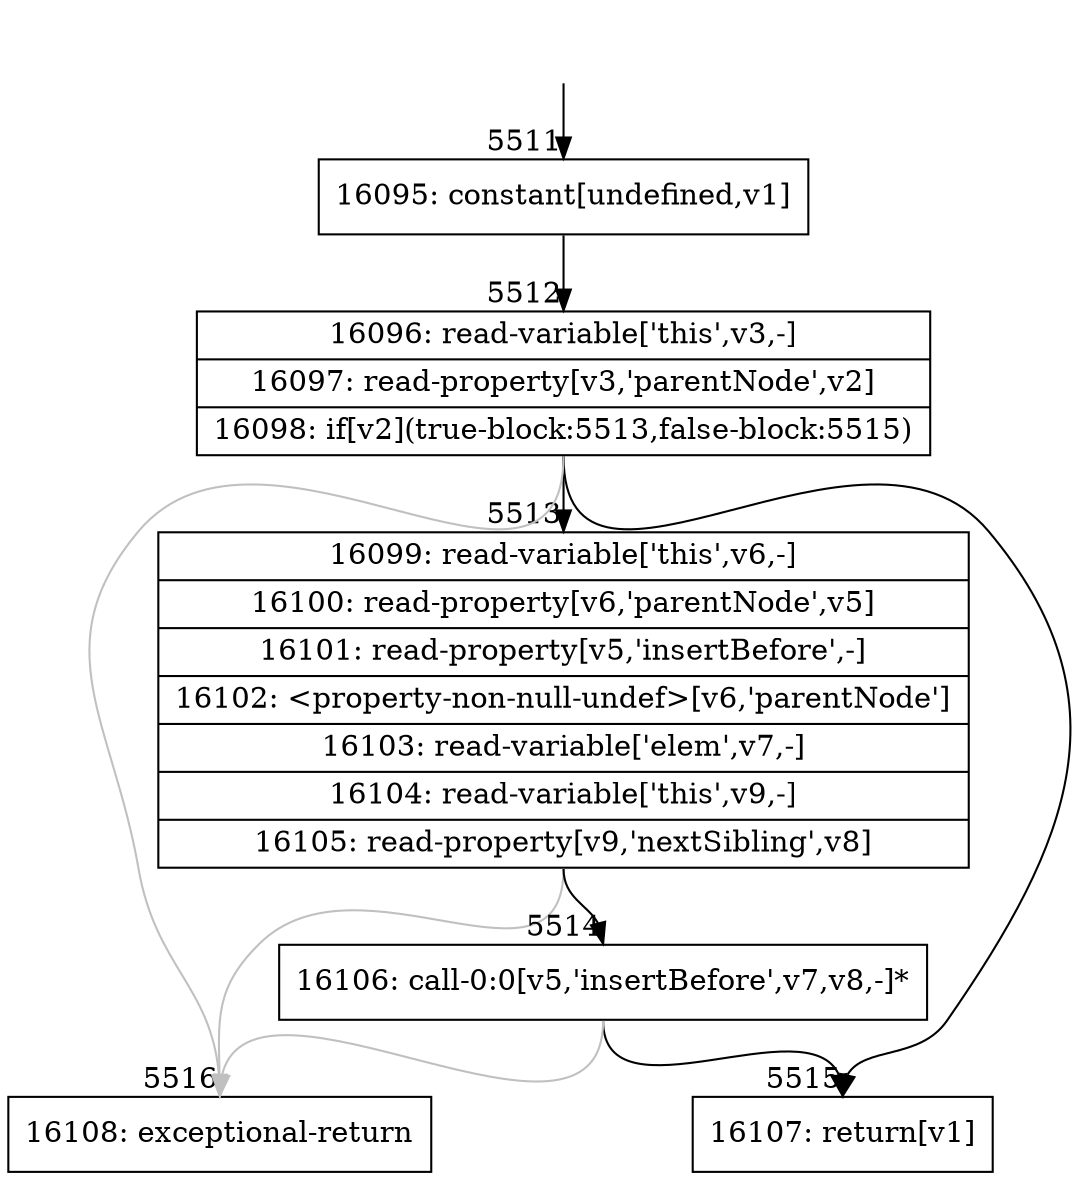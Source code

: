 digraph {
rankdir="TD"
BB_entry345[shape=none,label=""];
BB_entry345 -> BB5511 [tailport=s, headport=n, headlabel="    5511"]
BB5511 [shape=record label="{16095: constant[undefined,v1]}" ] 
BB5511 -> BB5512 [tailport=s, headport=n, headlabel="      5512"]
BB5512 [shape=record label="{16096: read-variable['this',v3,-]|16097: read-property[v3,'parentNode',v2]|16098: if[v2](true-block:5513,false-block:5515)}" ] 
BB5512 -> BB5513 [tailport=s, headport=n, headlabel="      5513"]
BB5512 -> BB5515 [tailport=s, headport=n, headlabel="      5515"]
BB5512 -> BB5516 [tailport=s, headport=n, color=gray, headlabel="      5516"]
BB5513 [shape=record label="{16099: read-variable['this',v6,-]|16100: read-property[v6,'parentNode',v5]|16101: read-property[v5,'insertBefore',-]|16102: \<property-non-null-undef\>[v6,'parentNode']|16103: read-variable['elem',v7,-]|16104: read-variable['this',v9,-]|16105: read-property[v9,'nextSibling',v8]}" ] 
BB5513 -> BB5514 [tailport=s, headport=n, headlabel="      5514"]
BB5513 -> BB5516 [tailport=s, headport=n, color=gray]
BB5514 [shape=record label="{16106: call-0:0[v5,'insertBefore',v7,v8,-]*}" ] 
BB5514 -> BB5515 [tailport=s, headport=n]
BB5514 -> BB5516 [tailport=s, headport=n, color=gray]
BB5515 [shape=record label="{16107: return[v1]}" ] 
BB5516 [shape=record label="{16108: exceptional-return}" ] 
}
